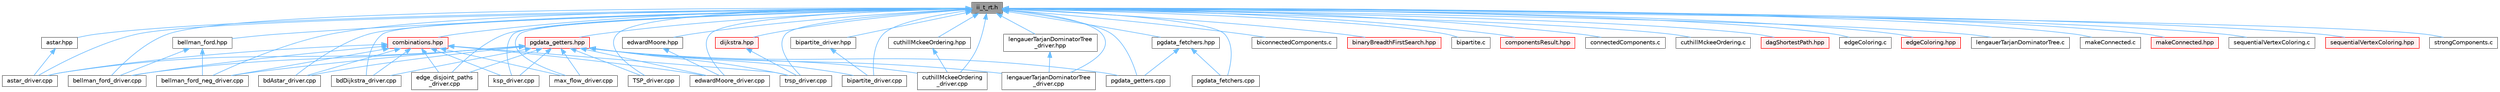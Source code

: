 digraph "ii_t_rt.h"
{
 // LATEX_PDF_SIZE
  bgcolor="transparent";
  edge [fontname=Helvetica,fontsize=10,labelfontname=Helvetica,labelfontsize=10];
  node [fontname=Helvetica,fontsize=10,shape=box,height=0.2,width=0.4];
  Node1 [id="Node000001",label="ii_t_rt.h",height=0.2,width=0.4,color="gray40", fillcolor="grey60", style="filled", fontcolor="black",tooltip=" "];
  Node1 -> Node2 [id="edge1_Node000001_Node000002",dir="back",color="steelblue1",style="solid",tooltip=" "];
  Node2 [id="Node000002",label="TSP_driver.cpp",height=0.2,width=0.4,color="grey40", fillcolor="white", style="filled",URL="$TSP__driver_8cpp.html",tooltip=" "];
  Node1 -> Node3 [id="edge2_Node000001_Node000003",dir="back",color="steelblue1",style="solid",tooltip=" "];
  Node3 [id="Node000003",label="astar.hpp",height=0.2,width=0.4,color="grey40", fillcolor="white", style="filled",URL="$astar_8hpp.html",tooltip=" "];
  Node3 -> Node4 [id="edge3_Node000003_Node000004",dir="back",color="steelblue1",style="solid",tooltip=" "];
  Node4 [id="Node000004",label="astar_driver.cpp",height=0.2,width=0.4,color="grey40", fillcolor="white", style="filled",URL="$astar__driver_8cpp.html",tooltip=" "];
  Node1 -> Node4 [id="edge4_Node000001_Node000004",dir="back",color="steelblue1",style="solid",tooltip=" "];
  Node1 -> Node5 [id="edge5_Node000001_Node000005",dir="back",color="steelblue1",style="solid",tooltip=" "];
  Node5 [id="Node000005",label="bdAstar_driver.cpp",height=0.2,width=0.4,color="grey40", fillcolor="white", style="filled",URL="$bdAstar__driver_8cpp.html",tooltip=" "];
  Node1 -> Node6 [id="edge6_Node000001_Node000006",dir="back",color="steelblue1",style="solid",tooltip=" "];
  Node6 [id="Node000006",label="bdDijkstra_driver.cpp",height=0.2,width=0.4,color="grey40", fillcolor="white", style="filled",URL="$bdDijkstra__driver_8cpp.html",tooltip=" "];
  Node1 -> Node7 [id="edge7_Node000001_Node000007",dir="back",color="steelblue1",style="solid",tooltip=" "];
  Node7 [id="Node000007",label="bellman_ford.hpp",height=0.2,width=0.4,color="grey40", fillcolor="white", style="filled",URL="$bellman__ford_8hpp.html",tooltip=" "];
  Node7 -> Node8 [id="edge8_Node000007_Node000008",dir="back",color="steelblue1",style="solid",tooltip=" "];
  Node8 [id="Node000008",label="bellman_ford_driver.cpp",height=0.2,width=0.4,color="grey40", fillcolor="white", style="filled",URL="$bellman__ford__driver_8cpp.html",tooltip=" "];
  Node7 -> Node9 [id="edge9_Node000007_Node000009",dir="back",color="steelblue1",style="solid",tooltip=" "];
  Node9 [id="Node000009",label="bellman_ford_neg_driver.cpp",height=0.2,width=0.4,color="grey40", fillcolor="white", style="filled",URL="$bellman__ford__neg__driver_8cpp.html",tooltip=" "];
  Node1 -> Node8 [id="edge10_Node000001_Node000008",dir="back",color="steelblue1",style="solid",tooltip=" "];
  Node1 -> Node9 [id="edge11_Node000001_Node000009",dir="back",color="steelblue1",style="solid",tooltip=" "];
  Node1 -> Node10 [id="edge12_Node000001_Node000010",dir="back",color="steelblue1",style="solid",tooltip=" "];
  Node10 [id="Node000010",label="biconnectedComponents.c",height=0.2,width=0.4,color="grey40", fillcolor="white", style="filled",URL="$biconnectedComponents_8c.html",tooltip=" "];
  Node1 -> Node11 [id="edge13_Node000001_Node000011",dir="back",color="steelblue1",style="solid",tooltip=" "];
  Node11 [id="Node000011",label="binaryBreadthFirstSearch.hpp",height=0.2,width=0.4,color="red", fillcolor="#FFF0F0", style="filled",URL="$binaryBreadthFirstSearch_8hpp.html",tooltip=" "];
  Node1 -> Node13 [id="edge14_Node000001_Node000013",dir="back",color="steelblue1",style="solid",tooltip=" "];
  Node13 [id="Node000013",label="bipartite.c",height=0.2,width=0.4,color="grey40", fillcolor="white", style="filled",URL="$bipartite_8c.html",tooltip=" "];
  Node1 -> Node14 [id="edge15_Node000001_Node000014",dir="back",color="steelblue1",style="solid",tooltip=" "];
  Node14 [id="Node000014",label="bipartite_driver.cpp",height=0.2,width=0.4,color="grey40", fillcolor="white", style="filled",URL="$bipartite__driver_8cpp.html",tooltip=" "];
  Node1 -> Node15 [id="edge16_Node000001_Node000015",dir="back",color="steelblue1",style="solid",tooltip=" "];
  Node15 [id="Node000015",label="bipartite_driver.hpp",height=0.2,width=0.4,color="grey40", fillcolor="white", style="filled",URL="$bipartite__driver_8hpp.html",tooltip=" "];
  Node15 -> Node14 [id="edge17_Node000015_Node000014",dir="back",color="steelblue1",style="solid",tooltip=" "];
  Node1 -> Node16 [id="edge18_Node000001_Node000016",dir="back",color="steelblue1",style="solid",tooltip=" "];
  Node16 [id="Node000016",label="combinations.hpp",height=0.2,width=0.4,color="red", fillcolor="#FFF0F0", style="filled",URL="$combinations_8hpp.html",tooltip=" "];
  Node16 -> Node4 [id="edge19_Node000016_Node000004",dir="back",color="steelblue1",style="solid",tooltip=" "];
  Node16 -> Node5 [id="edge20_Node000016_Node000005",dir="back",color="steelblue1",style="solid",tooltip=" "];
  Node16 -> Node6 [id="edge21_Node000016_Node000006",dir="back",color="steelblue1",style="solid",tooltip=" "];
  Node16 -> Node8 [id="edge22_Node000016_Node000008",dir="back",color="steelblue1",style="solid",tooltip=" "];
  Node16 -> Node9 [id="edge23_Node000016_Node000009",dir="back",color="steelblue1",style="solid",tooltip=" "];
  Node16 -> Node21 [id="edge24_Node000016_Node000021",dir="back",color="steelblue1",style="solid",tooltip=" "];
  Node21 [id="Node000021",label="edge_disjoint_paths\l_driver.cpp",height=0.2,width=0.4,color="grey40", fillcolor="white", style="filled",URL="$edge__disjoint__paths__driver_8cpp.html",tooltip=" "];
  Node16 -> Node22 [id="edge25_Node000016_Node000022",dir="back",color="steelblue1",style="solid",tooltip=" "];
  Node22 [id="Node000022",label="edwardMoore_driver.cpp",height=0.2,width=0.4,color="grey40", fillcolor="white", style="filled",URL="$edwardMoore__driver_8cpp.html",tooltip=" "];
  Node16 -> Node23 [id="edge26_Node000016_Node000023",dir="back",color="steelblue1",style="solid",tooltip=" "];
  Node23 [id="Node000023",label="ksp_driver.cpp",height=0.2,width=0.4,color="grey40", fillcolor="white", style="filled",URL="$ksp__driver_8cpp.html",tooltip=" "];
  Node16 -> Node24 [id="edge27_Node000016_Node000024",dir="back",color="steelblue1",style="solid",tooltip=" "];
  Node24 [id="Node000024",label="max_flow_driver.cpp",height=0.2,width=0.4,color="grey40", fillcolor="white", style="filled",URL="$max__flow__driver_8cpp.html",tooltip=" "];
  Node16 -> Node29 [id="edge28_Node000016_Node000029",dir="back",color="steelblue1",style="solid",tooltip=" "];
  Node29 [id="Node000029",label="trsp_driver.cpp",height=0.2,width=0.4,color="grey40", fillcolor="white", style="filled",URL="$trsp__driver_8cpp.html",tooltip=" "];
  Node1 -> Node34 [id="edge29_Node000001_Node000034",dir="back",color="steelblue1",style="solid",tooltip=" "];
  Node34 [id="Node000034",label="componentsResult.hpp",height=0.2,width=0.4,color="red", fillcolor="#FFF0F0", style="filled",URL="$componentsResult_8hpp.html",tooltip=" "];
  Node1 -> Node43 [id="edge30_Node000001_Node000043",dir="back",color="steelblue1",style="solid",tooltip=" "];
  Node43 [id="Node000043",label="connectedComponents.c",height=0.2,width=0.4,color="grey40", fillcolor="white", style="filled",URL="$connectedComponents_8c.html",tooltip=" "];
  Node1 -> Node44 [id="edge31_Node000001_Node000044",dir="back",color="steelblue1",style="solid",tooltip=" "];
  Node44 [id="Node000044",label="cuthillMckeeOrdering.c",height=0.2,width=0.4,color="grey40", fillcolor="white", style="filled",URL="$cuthillMckeeOrdering_8c.html",tooltip=" "];
  Node1 -> Node45 [id="edge32_Node000001_Node000045",dir="back",color="steelblue1",style="solid",tooltip=" "];
  Node45 [id="Node000045",label="cuthillMckeeOrdering.hpp",height=0.2,width=0.4,color="grey40", fillcolor="white", style="filled",URL="$cuthillMckeeOrdering_8hpp.html",tooltip="The main file which calls the respective boost function."];
  Node45 -> Node46 [id="edge33_Node000045_Node000046",dir="back",color="steelblue1",style="solid",tooltip=" "];
  Node46 [id="Node000046",label="cuthillMckeeOrdering\l_driver.cpp",height=0.2,width=0.4,color="grey40", fillcolor="white", style="filled",URL="$cuthillMckeeOrdering__driver_8cpp.html",tooltip="Handles actual calling of function in the cuthillMckeeOrdering.hpp file."];
  Node1 -> Node46 [id="edge34_Node000001_Node000046",dir="back",color="steelblue1",style="solid",tooltip=" "];
  Node1 -> Node47 [id="edge35_Node000001_Node000047",dir="back",color="steelblue1",style="solid",tooltip=" "];
  Node47 [id="Node000047",label="dagShortestPath.hpp",height=0.2,width=0.4,color="red", fillcolor="#FFF0F0", style="filled",URL="$dagShortestPath_8hpp.html",tooltip=" "];
  Node1 -> Node48 [id="edge36_Node000001_Node000048",dir="back",color="steelblue1",style="solid",tooltip=" "];
  Node48 [id="Node000048",label="dijkstra.hpp",height=0.2,width=0.4,color="red", fillcolor="#FFF0F0", style="filled",URL="$dijkstra_8hpp.html",tooltip=" "];
  Node48 -> Node29 [id="edge37_Node000048_Node000029",dir="back",color="steelblue1",style="solid",tooltip=" "];
  Node1 -> Node55 [id="edge38_Node000001_Node000055",dir="back",color="steelblue1",style="solid",tooltip=" "];
  Node55 [id="Node000055",label="edgeColoring.c",height=0.2,width=0.4,color="grey40", fillcolor="white", style="filled",URL="$edgeColoring_8c.html",tooltip="Connecting code with postgres."];
  Node1 -> Node56 [id="edge39_Node000001_Node000056",dir="back",color="steelblue1",style="solid",tooltip=" "];
  Node56 [id="Node000056",label="edgeColoring.hpp",height=0.2,width=0.4,color="red", fillcolor="#FFF0F0", style="filled",URL="$edgeColoring_8hpp.html",tooltip=" "];
  Node1 -> Node21 [id="edge40_Node000001_Node000021",dir="back",color="steelblue1",style="solid",tooltip=" "];
  Node1 -> Node59 [id="edge41_Node000001_Node000059",dir="back",color="steelblue1",style="solid",tooltip=" "];
  Node59 [id="Node000059",label="edwardMoore.hpp",height=0.2,width=0.4,color="grey40", fillcolor="white", style="filled",URL="$edwardMoore_8hpp.html",tooltip=" "];
  Node59 -> Node22 [id="edge42_Node000059_Node000022",dir="back",color="steelblue1",style="solid",tooltip=" "];
  Node1 -> Node22 [id="edge43_Node000001_Node000022",dir="back",color="steelblue1",style="solid",tooltip=" "];
  Node1 -> Node23 [id="edge44_Node000001_Node000023",dir="back",color="steelblue1",style="solid",tooltip=" "];
  Node1 -> Node60 [id="edge45_Node000001_Node000060",dir="back",color="steelblue1",style="solid",tooltip=" "];
  Node60 [id="Node000060",label="lengauerTarjanDominatorTree.c",height=0.2,width=0.4,color="grey40", fillcolor="white", style="filled",URL="$lengauerTarjanDominatorTree_8c.html",tooltip=" "];
  Node1 -> Node61 [id="edge46_Node000001_Node000061",dir="back",color="steelblue1",style="solid",tooltip=" "];
  Node61 [id="Node000061",label="lengauerTarjanDominatorTree\l_driver.cpp",height=0.2,width=0.4,color="grey40", fillcolor="white", style="filled",URL="$lengauerTarjanDominatorTree__driver_8cpp.html",tooltip=" "];
  Node1 -> Node62 [id="edge47_Node000001_Node000062",dir="back",color="steelblue1",style="solid",tooltip=" "];
  Node62 [id="Node000062",label="lengauerTarjanDominatorTree\l_driver.hpp",height=0.2,width=0.4,color="grey40", fillcolor="white", style="filled",URL="$lengauerTarjanDominatorTree__driver_8hpp.html",tooltip=" "];
  Node62 -> Node61 [id="edge48_Node000062_Node000061",dir="back",color="steelblue1",style="solid",tooltip=" "];
  Node1 -> Node63 [id="edge49_Node000001_Node000063",dir="back",color="steelblue1",style="solid",tooltip=" "];
  Node63 [id="Node000063",label="makeConnected.c",height=0.2,width=0.4,color="grey40", fillcolor="white", style="filled",URL="$makeConnected_8c.html",tooltip=" "];
  Node1 -> Node64 [id="edge50_Node000001_Node000064",dir="back",color="steelblue1",style="solid",tooltip=" "];
  Node64 [id="Node000064",label="makeConnected.hpp",height=0.2,width=0.4,color="red", fillcolor="#FFF0F0", style="filled",URL="$makeConnected_8hpp.html",tooltip=" "];
  Node1 -> Node24 [id="edge51_Node000001_Node000024",dir="back",color="steelblue1",style="solid",tooltip=" "];
  Node1 -> Node66 [id="edge52_Node000001_Node000066",dir="back",color="steelblue1",style="solid",tooltip=" "];
  Node66 [id="Node000066",label="pgdata_fetchers.cpp",height=0.2,width=0.4,color="grey40", fillcolor="white", style="filled",URL="$pgdata__fetchers_8cpp.html",tooltip=" "];
  Node1 -> Node67 [id="edge53_Node000001_Node000067",dir="back",color="steelblue1",style="solid",tooltip=" "];
  Node67 [id="Node000067",label="pgdata_fetchers.hpp",height=0.2,width=0.4,color="grey40", fillcolor="white", style="filled",URL="$pgdata__fetchers_8hpp.html",tooltip=" "];
  Node67 -> Node66 [id="edge54_Node000067_Node000066",dir="back",color="steelblue1",style="solid",tooltip=" "];
  Node67 -> Node68 [id="edge55_Node000067_Node000068",dir="back",color="steelblue1",style="solid",tooltip=" "];
  Node68 [id="Node000068",label="pgdata_getters.cpp",height=0.2,width=0.4,color="grey40", fillcolor="white", style="filled",URL="$pgdata__getters_8cpp.html",tooltip=" "];
  Node1 -> Node68 [id="edge56_Node000001_Node000068",dir="back",color="steelblue1",style="solid",tooltip=" "];
  Node1 -> Node69 [id="edge57_Node000001_Node000069",dir="back",color="steelblue1",style="solid",tooltip=" "];
  Node69 [id="Node000069",label="pgdata_getters.hpp",height=0.2,width=0.4,color="red", fillcolor="#FFF0F0", style="filled",URL="$pgdata__getters_8hpp.html",tooltip=" "];
  Node69 -> Node2 [id="edge58_Node000069_Node000002",dir="back",color="steelblue1",style="solid",tooltip=" "];
  Node69 -> Node4 [id="edge59_Node000069_Node000004",dir="back",color="steelblue1",style="solid",tooltip=" "];
  Node69 -> Node5 [id="edge60_Node000069_Node000005",dir="back",color="steelblue1",style="solid",tooltip=" "];
  Node69 -> Node6 [id="edge61_Node000069_Node000006",dir="back",color="steelblue1",style="solid",tooltip=" "];
  Node69 -> Node8 [id="edge62_Node000069_Node000008",dir="back",color="steelblue1",style="solid",tooltip=" "];
  Node69 -> Node9 [id="edge63_Node000069_Node000009",dir="back",color="steelblue1",style="solid",tooltip=" "];
  Node69 -> Node14 [id="edge64_Node000069_Node000014",dir="back",color="steelblue1",style="solid",tooltip=" "];
  Node69 -> Node46 [id="edge65_Node000069_Node000046",dir="back",color="steelblue1",style="solid",tooltip=" "];
  Node69 -> Node21 [id="edge66_Node000069_Node000021",dir="back",color="steelblue1",style="solid",tooltip=" "];
  Node69 -> Node22 [id="edge67_Node000069_Node000022",dir="back",color="steelblue1",style="solid",tooltip=" "];
  Node69 -> Node23 [id="edge68_Node000069_Node000023",dir="back",color="steelblue1",style="solid",tooltip=" "];
  Node69 -> Node61 [id="edge69_Node000069_Node000061",dir="back",color="steelblue1",style="solid",tooltip=" "];
  Node69 -> Node24 [id="edge70_Node000069_Node000024",dir="back",color="steelblue1",style="solid",tooltip=" "];
  Node69 -> Node68 [id="edge71_Node000069_Node000068",dir="back",color="steelblue1",style="solid",tooltip=" "];
  Node69 -> Node29 [id="edge72_Node000069_Node000029",dir="back",color="steelblue1",style="solid",tooltip=" "];
  Node1 -> Node95 [id="edge73_Node000001_Node000095",dir="back",color="steelblue1",style="solid",tooltip=" "];
  Node95 [id="Node000095",label="sequentialVertexColoring.c",height=0.2,width=0.4,color="grey40", fillcolor="white", style="filled",URL="$sequentialVertexColoring_8c.html",tooltip="Connecting code with postgres."];
  Node1 -> Node96 [id="edge74_Node000001_Node000096",dir="back",color="steelblue1",style="solid",tooltip=" "];
  Node96 [id="Node000096",label="sequentialVertexColoring.hpp",height=0.2,width=0.4,color="red", fillcolor="#FFF0F0", style="filled",URL="$sequentialVertexColoring_8hpp.html",tooltip=" "];
  Node1 -> Node97 [id="edge75_Node000001_Node000097",dir="back",color="steelblue1",style="solid",tooltip=" "];
  Node97 [id="Node000097",label="strongComponents.c",height=0.2,width=0.4,color="grey40", fillcolor="white", style="filled",URL="$strongComponents_8c.html",tooltip=" "];
  Node1 -> Node29 [id="edge76_Node000001_Node000029",dir="back",color="steelblue1",style="solid",tooltip=" "];
}

